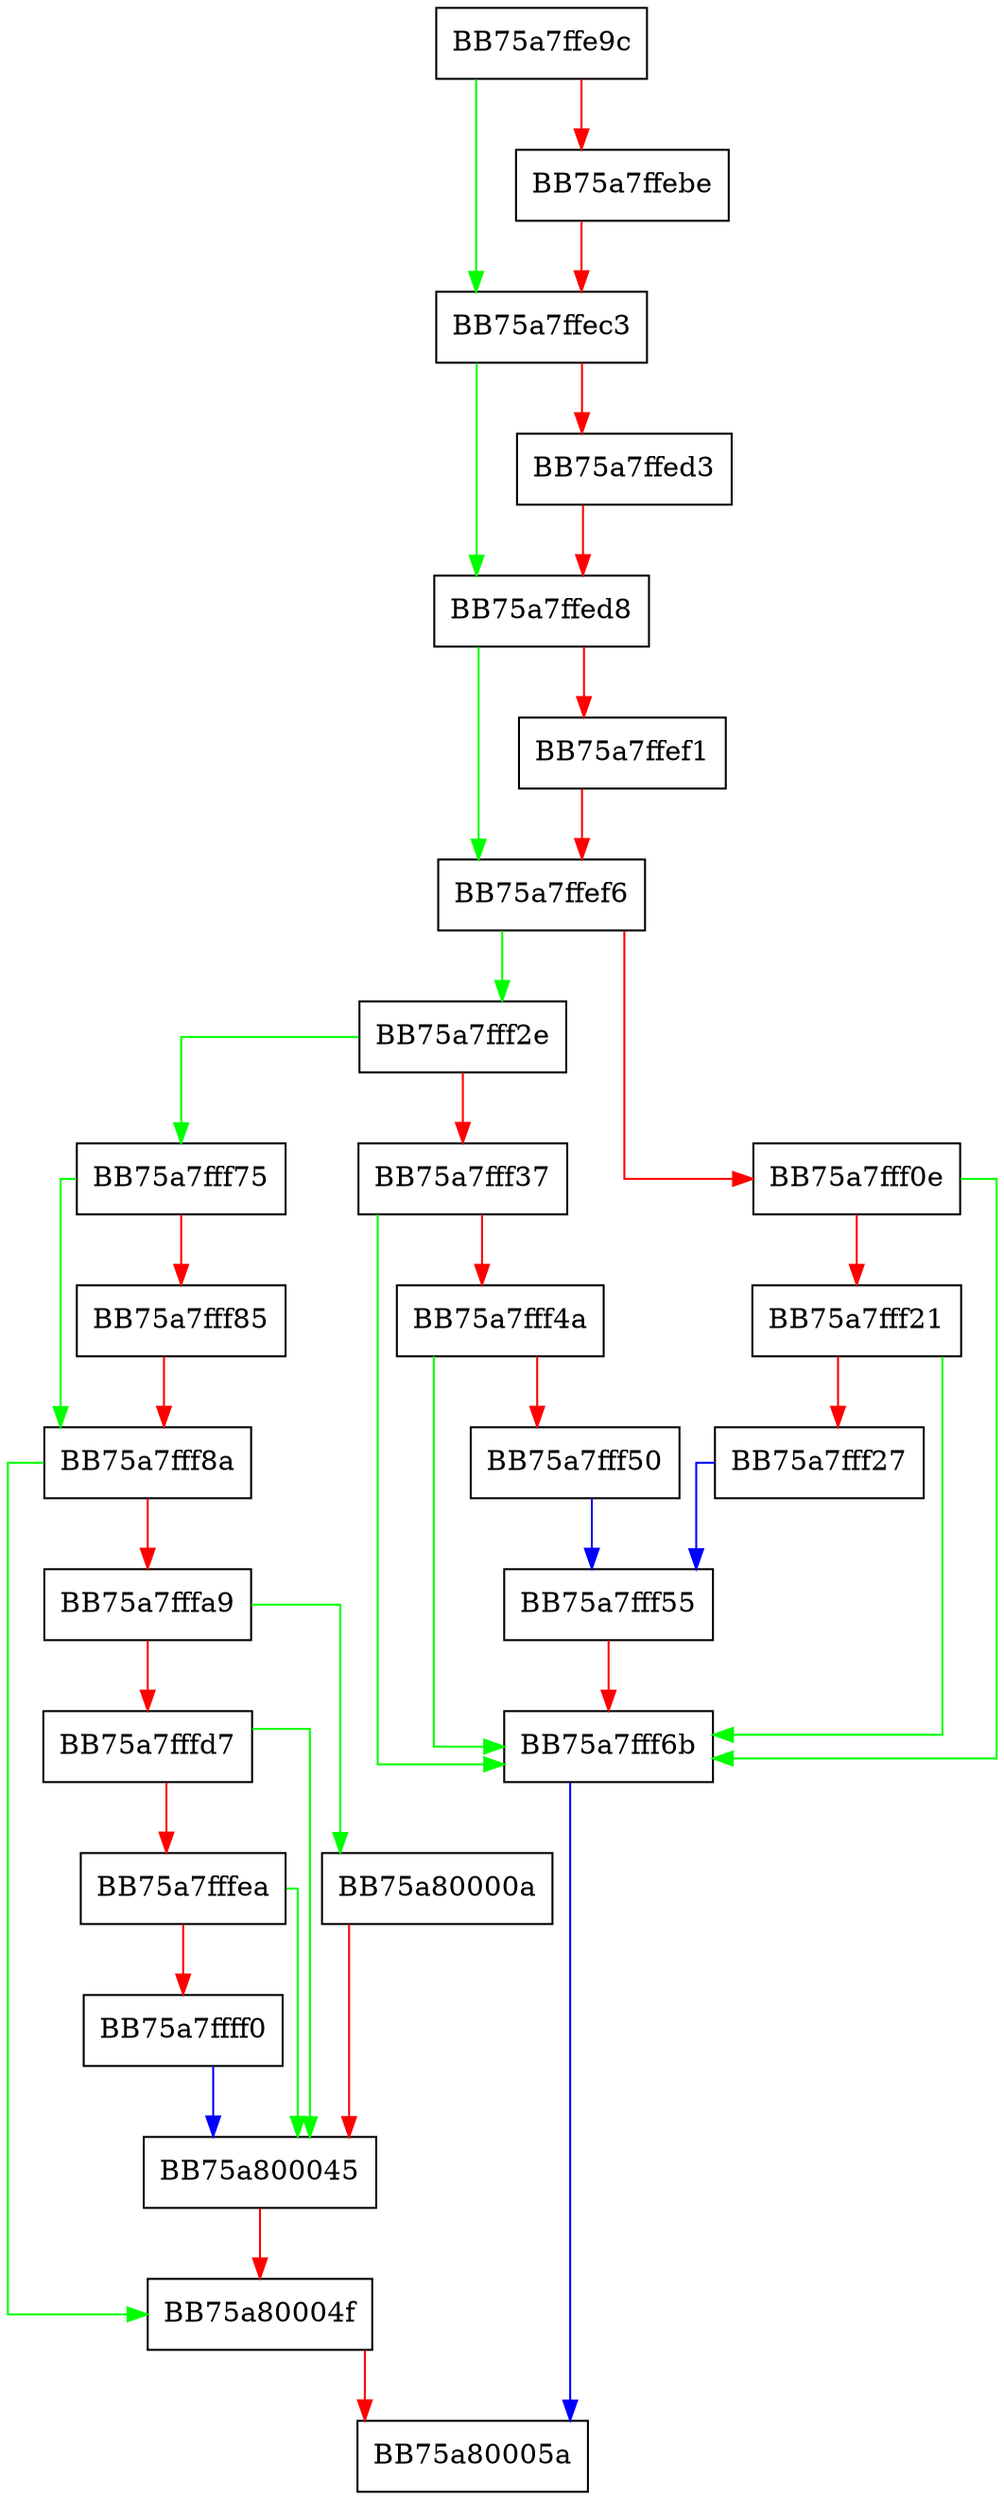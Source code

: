 digraph StartUpdate {
  node [shape="box"];
  graph [splines=ortho];
  BB75a7ffe9c -> BB75a7ffec3 [color="green"];
  BB75a7ffe9c -> BB75a7ffebe [color="red"];
  BB75a7ffebe -> BB75a7ffec3 [color="red"];
  BB75a7ffec3 -> BB75a7ffed8 [color="green"];
  BB75a7ffec3 -> BB75a7ffed3 [color="red"];
  BB75a7ffed3 -> BB75a7ffed8 [color="red"];
  BB75a7ffed8 -> BB75a7ffef6 [color="green"];
  BB75a7ffed8 -> BB75a7ffef1 [color="red"];
  BB75a7ffef1 -> BB75a7ffef6 [color="red"];
  BB75a7ffef6 -> BB75a7fff2e [color="green"];
  BB75a7ffef6 -> BB75a7fff0e [color="red"];
  BB75a7fff0e -> BB75a7fff6b [color="green"];
  BB75a7fff0e -> BB75a7fff21 [color="red"];
  BB75a7fff21 -> BB75a7fff6b [color="green"];
  BB75a7fff21 -> BB75a7fff27 [color="red"];
  BB75a7fff27 -> BB75a7fff55 [color="blue"];
  BB75a7fff2e -> BB75a7fff75 [color="green"];
  BB75a7fff2e -> BB75a7fff37 [color="red"];
  BB75a7fff37 -> BB75a7fff6b [color="green"];
  BB75a7fff37 -> BB75a7fff4a [color="red"];
  BB75a7fff4a -> BB75a7fff6b [color="green"];
  BB75a7fff4a -> BB75a7fff50 [color="red"];
  BB75a7fff50 -> BB75a7fff55 [color="blue"];
  BB75a7fff55 -> BB75a7fff6b [color="red"];
  BB75a7fff6b -> BB75a80005a [color="blue"];
  BB75a7fff75 -> BB75a7fff8a [color="green"];
  BB75a7fff75 -> BB75a7fff85 [color="red"];
  BB75a7fff85 -> BB75a7fff8a [color="red"];
  BB75a7fff8a -> BB75a80004f [color="green"];
  BB75a7fff8a -> BB75a7fffa9 [color="red"];
  BB75a7fffa9 -> BB75a80000a [color="green"];
  BB75a7fffa9 -> BB75a7fffd7 [color="red"];
  BB75a7fffd7 -> BB75a800045 [color="green"];
  BB75a7fffd7 -> BB75a7fffea [color="red"];
  BB75a7fffea -> BB75a800045 [color="green"];
  BB75a7fffea -> BB75a7ffff0 [color="red"];
  BB75a7ffff0 -> BB75a800045 [color="blue"];
  BB75a80000a -> BB75a800045 [color="red"];
  BB75a800045 -> BB75a80004f [color="red"];
  BB75a80004f -> BB75a80005a [color="red"];
}